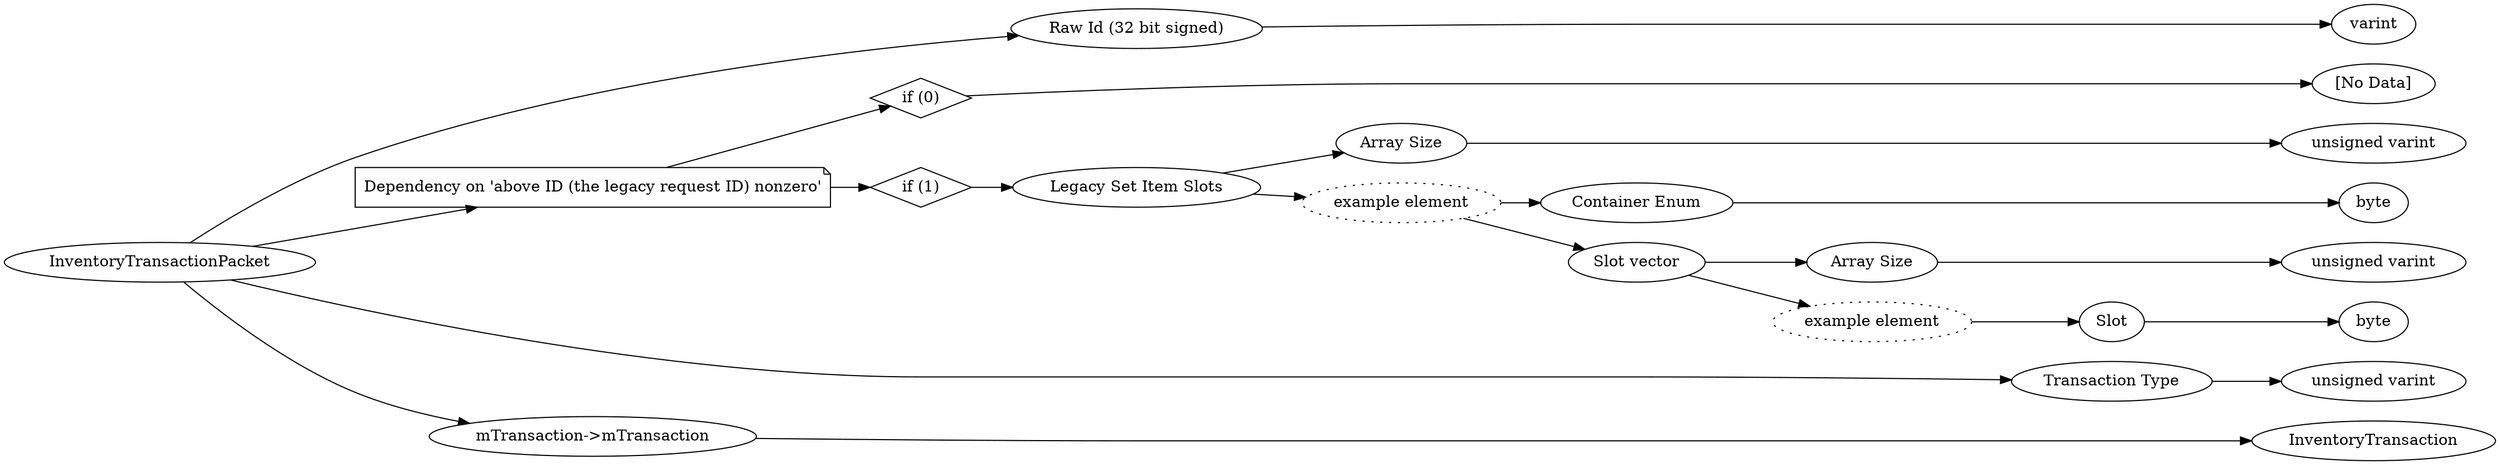 digraph "InventoryTransactionPacket" {
rankdir = LR
0
0 -> 1
1 -> 2
0 -> 3
3 -> 4
4 -> 5
3 -> 6
6 -> 7
7 -> 8
8 -> 9
7 -> 10
10 -> 11
11 -> 12
10 -> 13
13 -> 14
14 -> 15
13 -> 16
16 -> 17
17 -> 18
0 -> 19
19 -> 20
0 -> 21
21 -> 52

0 [label="InventoryTransactionPacket",comment="name: \"InventoryTransactionPacket\", typeName: \"\", id: 0, branchId: 30, recurseId: -1, attributes: 0, notes: \"\""];
1 [label="Raw Id (32 bit signed)",comment="name: \"Raw Id (32 bit signed)\", typeName: \"\", id: 1, branchId: 0, recurseId: -1, attributes: 0, notes: \"\""];
2 [label="varint",comment="name: \"varint\", typeName: \"\", id: 2, branchId: 0, recurseId: -1, attributes: 512, notes: \"\""];
3 [label="Dependency on 'above ID (the legacy request ID) nonzero'",shape=note,comment="name: \"Dependency on 'above ID (the legacy request ID) nonzero'\", typeName: \"\", id: 3, branchId: 0, recurseId: -1, attributes: 2, notes: \"\""];
4 [label="if (0)",shape=diamond,comment="name: \"if (0)\", typeName: \"\", id: 4, branchId: 0, recurseId: -1, attributes: 4, notes: \"\""];
5 [label="[No Data]",comment="name: \"[No Data]\", typeName: \"\", id: 5, branchId: 0, recurseId: -1, attributes: 512, notes: \"\""];
6 [label="if (1)",shape=diamond,comment="name: \"if (1)\", typeName: \"\", id: 6, branchId: 1, recurseId: -1, attributes: 4, notes: \"\""];
7 [label="Legacy Set Item Slots",comment="name: \"Legacy Set Item Slots\", typeName: \"\", id: 7, branchId: 0, recurseId: -1, attributes: 8, notes: \"Only matters when ItemStackNetManager is enabled\""];
8 [label="Array Size",comment="name: \"Array Size\", typeName: \"\", id: 8, branchId: 0, recurseId: -1, attributes: 0, notes: \"\""];
9 [label="unsigned varint",comment="name: \"unsigned varint\", typeName: \"\", id: 9, branchId: 0, recurseId: -1, attributes: 512, notes: \"\""];
10 [label="example element",style=dotted,comment="name: \"example element\", typeName: \"\", id: 10, branchId: 0, recurseId: -1, attributes: 16, notes: \"\""];
11 [label="Container Enum",comment="name: \"Container Enum\", typeName: \"\", id: 11, branchId: 0, recurseId: -1, attributes: 0, notes: \"\""];
12 [label="byte",comment="name: \"byte\", typeName: \"\", id: 12, branchId: 0, recurseId: -1, attributes: 512, notes: \"\""];
13 [label="Slot vector",comment="name: \"Slot vector\", typeName: \"\", id: 13, branchId: 0, recurseId: -1, attributes: 8, notes: \"\""];
14 [label="Array Size",comment="name: \"Array Size\", typeName: \"\", id: 14, branchId: 0, recurseId: -1, attributes: 0, notes: \"\""];
15 [label="unsigned varint",comment="name: \"unsigned varint\", typeName: \"\", id: 15, branchId: 0, recurseId: -1, attributes: 512, notes: \"\""];
16 [label="example element",style=dotted,comment="name: \"example element\", typeName: \"\", id: 16, branchId: 0, recurseId: -1, attributes: 16, notes: \"\""];
17 [label="Slot",comment="name: \"Slot\", typeName: \"\", id: 17, branchId: 0, recurseId: -1, attributes: 0, notes: \"\""];
18 [label="byte",comment="name: \"byte\", typeName: \"\", id: 18, branchId: 0, recurseId: -1, attributes: 512, notes: \"\""];
19 [label="Transaction Type",comment="name: \"Transaction Type\", typeName: \"\", id: 19, branchId: 0, recurseId: -1, attributes: 0, notes: \"\""];
20 [label="unsigned varint",comment="name: \"unsigned varint\", typeName: \"\", id: 20, branchId: 0, recurseId: -1, attributes: 512, notes: \"\""];
21 [label="mTransaction->mTransaction",comment="name: \"mTransaction->mTransaction\", typeName: \"InventoryTransaction\", id: 21, branchId: 0, recurseId: -1, attributes: 256, notes: \"Our ComplexInventoryTransaction contains an InventoryTransaction within it\""];
52 [label="InventoryTransaction",comment="name: \"InventoryTransaction\", typeName: \"\", id: 52, branchId: 0, recurseId: -1, attributes: 512, notes: \"\""];
{ rank = max;2;5;9;12;15;18;20;52}

}

